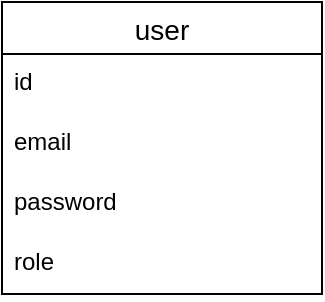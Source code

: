 <mxfile version="16.5.6" type="github">
  <diagram id="AOkVb51F0GU2soBnro10" name="Page-1">
    <mxGraphModel dx="813" dy="403" grid="1" gridSize="10" guides="1" tooltips="1" connect="1" arrows="1" fold="1" page="1" pageScale="1" pageWidth="827" pageHeight="1169" math="0" shadow="0">
      <root>
        <mxCell id="0" />
        <mxCell id="1" parent="0" />
        <mxCell id="4c3301vsKJs0IhM6c_1R-1" value="user" style="swimlane;fontStyle=0;childLayout=stackLayout;horizontal=1;startSize=26;horizontalStack=0;resizeParent=1;resizeParentMax=0;resizeLast=0;collapsible=1;marginBottom=0;align=center;fontSize=14;" vertex="1" parent="1">
          <mxGeometry x="200" y="280" width="160" height="146" as="geometry" />
        </mxCell>
        <mxCell id="4c3301vsKJs0IhM6c_1R-2" value="id" style="text;strokeColor=none;fillColor=none;spacingLeft=4;spacingRight=4;overflow=hidden;rotatable=0;points=[[0,0.5],[1,0.5]];portConstraint=eastwest;fontSize=12;" vertex="1" parent="4c3301vsKJs0IhM6c_1R-1">
          <mxGeometry y="26" width="160" height="30" as="geometry" />
        </mxCell>
        <mxCell id="4c3301vsKJs0IhM6c_1R-3" value="email" style="text;strokeColor=none;fillColor=none;spacingLeft=4;spacingRight=4;overflow=hidden;rotatable=0;points=[[0,0.5],[1,0.5]];portConstraint=eastwest;fontSize=12;" vertex="1" parent="4c3301vsKJs0IhM6c_1R-1">
          <mxGeometry y="56" width="160" height="30" as="geometry" />
        </mxCell>
        <mxCell id="4c3301vsKJs0IhM6c_1R-4" value="password" style="text;strokeColor=none;fillColor=none;spacingLeft=4;spacingRight=4;overflow=hidden;rotatable=0;points=[[0,0.5],[1,0.5]];portConstraint=eastwest;fontSize=12;" vertex="1" parent="4c3301vsKJs0IhM6c_1R-1">
          <mxGeometry y="86" width="160" height="30" as="geometry" />
        </mxCell>
        <mxCell id="4c3301vsKJs0IhM6c_1R-5" value="role" style="text;strokeColor=none;fillColor=none;spacingLeft=4;spacingRight=4;overflow=hidden;rotatable=0;points=[[0,0.5],[1,0.5]];portConstraint=eastwest;fontSize=12;" vertex="1" parent="4c3301vsKJs0IhM6c_1R-1">
          <mxGeometry y="116" width="160" height="30" as="geometry" />
        </mxCell>
      </root>
    </mxGraphModel>
  </diagram>
</mxfile>

